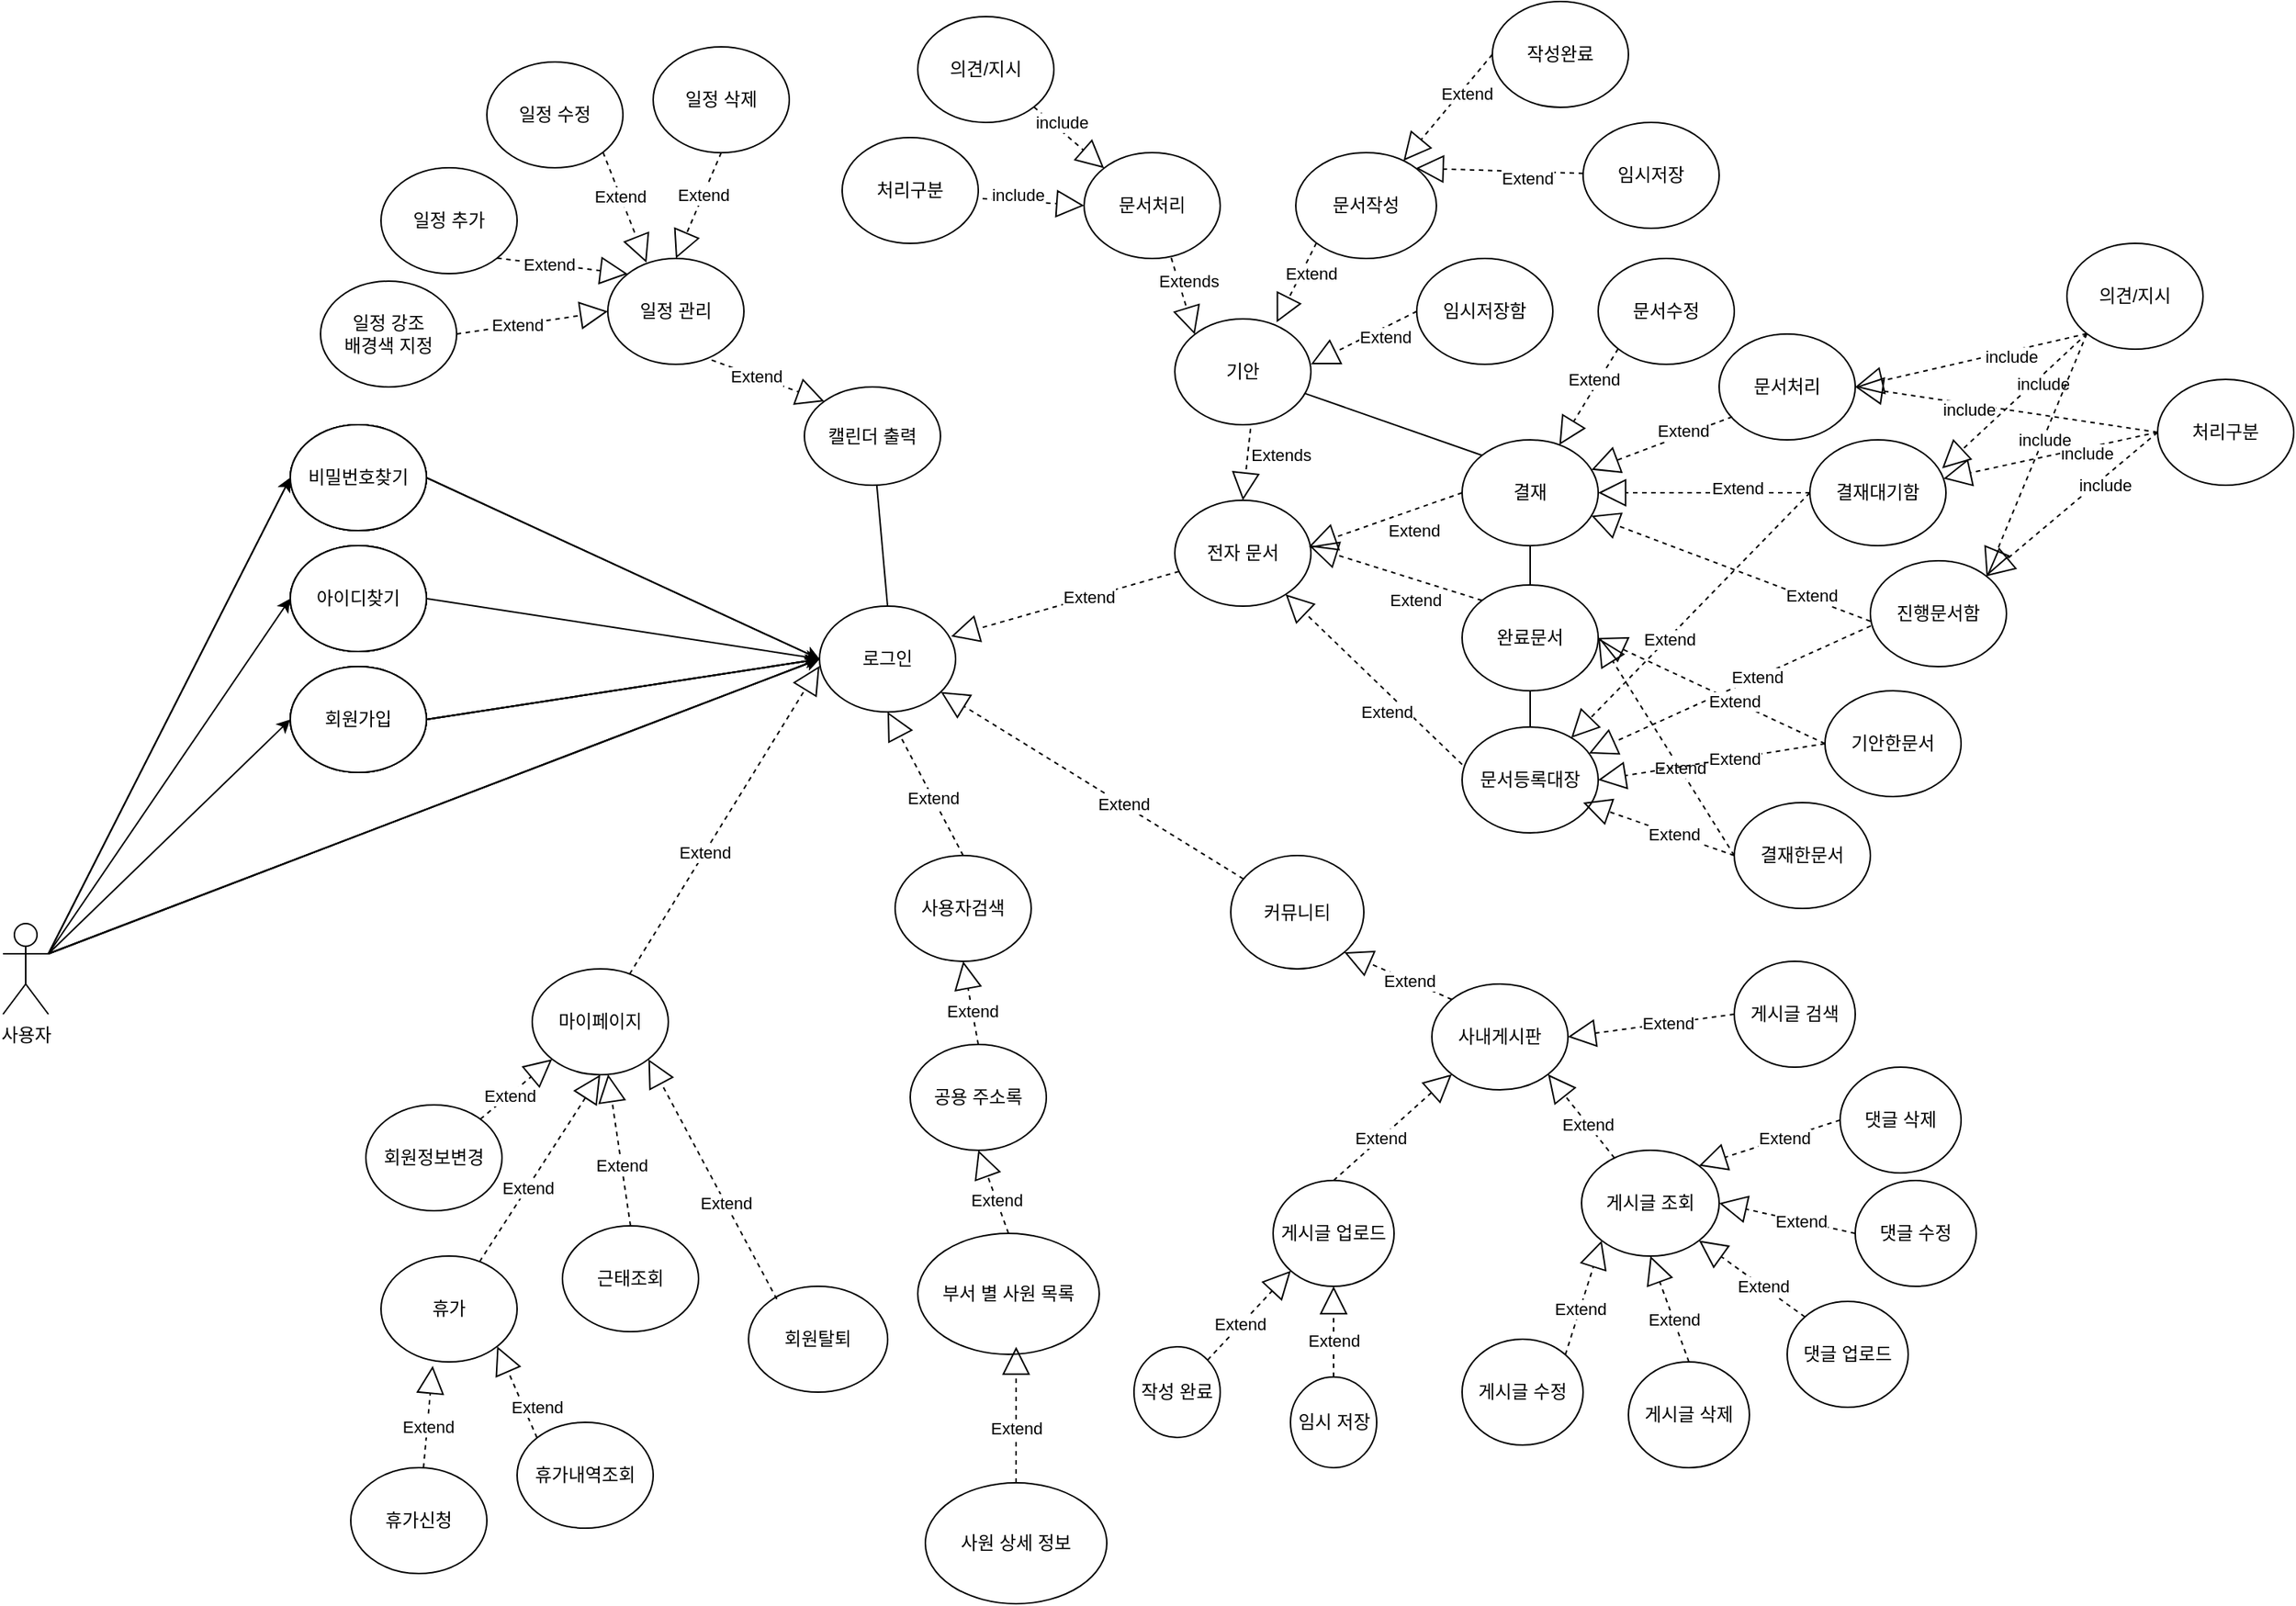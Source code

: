 <mxfile version="13.2.6" type="github">
  <diagram id="veKuksc_ZrwfzwcqDDUQ" name="Page-1">
    <mxGraphModel dx="785" dy="577" grid="1" gridSize="10" guides="1" tooltips="1" connect="1" arrows="1" fold="1" page="1" pageScale="1" pageWidth="1920" pageHeight="1200" math="0" shadow="0">
      <root>
        <mxCell id="0" />
        <mxCell id="1" parent="0" />
        <mxCell id="PEsu_zmEFKTXnumoR2Yf-4" value="전자 문서" style="ellipse;whiteSpace=wrap;html=1;" parent="1" vertex="1">
          <mxGeometry x="865" y="330" width="90" height="70" as="geometry" />
        </mxCell>
        <mxCell id="PEsu_zmEFKTXnumoR2Yf-21" value="기안" style="ellipse;whiteSpace=wrap;html=1;" parent="1" vertex="1">
          <mxGeometry x="865" y="210" width="90" height="70" as="geometry" />
        </mxCell>
        <mxCell id="PEsu_zmEFKTXnumoR2Yf-22" value="결재" style="ellipse;whiteSpace=wrap;html=1;" parent="1" vertex="1">
          <mxGeometry x="1055" y="290" width="90" height="70" as="geometry" />
        </mxCell>
        <mxCell id="PEsu_zmEFKTXnumoR2Yf-23" value="완료문서" style="ellipse;whiteSpace=wrap;html=1;" parent="1" vertex="1">
          <mxGeometry x="1055" y="386" width="90" height="70" as="geometry" />
        </mxCell>
        <mxCell id="PEsu_zmEFKTXnumoR2Yf-24" value="문서등록대장" style="ellipse;whiteSpace=wrap;html=1;" parent="1" vertex="1">
          <mxGeometry x="1055" y="480" width="90" height="70" as="geometry" />
        </mxCell>
        <mxCell id="PEsu_zmEFKTXnumoR2Yf-25" value="임시저장" style="ellipse;whiteSpace=wrap;html=1;" parent="1" vertex="1">
          <mxGeometry x="1135" y="80" width="90" height="70" as="geometry" />
        </mxCell>
        <mxCell id="PEsu_zmEFKTXnumoR2Yf-26" value="문서처리" style="ellipse;whiteSpace=wrap;html=1;" parent="1" vertex="1">
          <mxGeometry x="805" y="100" width="90" height="70" as="geometry" />
        </mxCell>
        <mxCell id="PEsu_zmEFKTXnumoR2Yf-27" value="문서작성" style="ellipse;whiteSpace=wrap;html=1;" parent="1" vertex="1">
          <mxGeometry x="945" y="100" width="93" height="70" as="geometry" />
        </mxCell>
        <mxCell id="PEsu_zmEFKTXnumoR2Yf-28" value="임시저장함" style="ellipse;whiteSpace=wrap;html=1;" parent="1" vertex="1">
          <mxGeometry x="1025" y="170" width="90" height="70" as="geometry" />
        </mxCell>
        <mxCell id="PEsu_zmEFKTXnumoR2Yf-29" value="문서수정" style="ellipse;whiteSpace=wrap;html=1;" parent="1" vertex="1">
          <mxGeometry x="1145" y="170" width="90" height="70" as="geometry" />
        </mxCell>
        <mxCell id="PEsu_zmEFKTXnumoR2Yf-30" value="문서처리" style="ellipse;whiteSpace=wrap;html=1;" parent="1" vertex="1">
          <mxGeometry x="1225" y="220" width="90" height="70" as="geometry" />
        </mxCell>
        <mxCell id="PEsu_zmEFKTXnumoR2Yf-31" value="결재대기함" style="ellipse;whiteSpace=wrap;html=1;" parent="1" vertex="1">
          <mxGeometry x="1285" y="290" width="90" height="70" as="geometry" />
        </mxCell>
        <mxCell id="PEsu_zmEFKTXnumoR2Yf-32" value="진행문서함" style="ellipse;whiteSpace=wrap;html=1;" parent="1" vertex="1">
          <mxGeometry x="1325" y="370" width="90" height="70" as="geometry" />
        </mxCell>
        <mxCell id="PEsu_zmEFKTXnumoR2Yf-55" value="" style="endArrow=none;html=1;exitX=0.5;exitY=0;exitDx=0;exitDy=0;entryX=0.5;entryY=1;entryDx=0;entryDy=0;" parent="1" source="PEsu_zmEFKTXnumoR2Yf-24" target="PEsu_zmEFKTXnumoR2Yf-23" edge="1">
          <mxGeometry width="50" height="50" relative="1" as="geometry">
            <mxPoint x="1195" y="730" as="sourcePoint" />
            <mxPoint x="1245" y="680" as="targetPoint" />
          </mxGeometry>
        </mxCell>
        <mxCell id="PEsu_zmEFKTXnumoR2Yf-65" value="사용자" style="shape=umlActor;verticalLabelPosition=bottom;labelBackgroundColor=#ffffff;verticalAlign=top;html=1;outlineConnect=0;" parent="1" vertex="1">
          <mxGeometry x="90" y="610" width="30" height="60" as="geometry" />
        </mxCell>
        <mxCell id="PEsu_zmEFKTXnumoR2Yf-67" value="로그인" style="ellipse;whiteSpace=wrap;html=1;" parent="1" vertex="1">
          <mxGeometry x="630" y="400" width="90" height="70" as="geometry" />
        </mxCell>
        <mxCell id="PEsu_zmEFKTXnumoR2Yf-68" value="" style="endArrow=classic;html=1;exitX=1;exitY=0.333;exitDx=0;exitDy=0;exitPerimeter=0;entryX=0;entryY=0.5;entryDx=0;entryDy=0;" parent="1" source="PEsu_zmEFKTXnumoR2Yf-65" target="PEsu_zmEFKTXnumoR2Yf-67" edge="1">
          <mxGeometry width="50" height="50" relative="1" as="geometry">
            <mxPoint x="280" y="855" as="sourcePoint" />
            <mxPoint x="620" y="540" as="targetPoint" />
            <Array as="points" />
          </mxGeometry>
        </mxCell>
        <mxCell id="PEsu_zmEFKTXnumoR2Yf-69" style="edgeStyle=orthogonalEdgeStyle;rounded=0;orthogonalLoop=1;jettySize=auto;html=1;exitX=0.5;exitY=1;exitDx=0;exitDy=0;" parent="1" edge="1">
          <mxGeometry relative="1" as="geometry">
            <mxPoint x="610" y="550" as="sourcePoint" />
            <mxPoint x="610" y="550" as="targetPoint" />
          </mxGeometry>
        </mxCell>
        <mxCell id="DOy3Ms5891rvQtxvsLgi-11" value="일정 관리" style="ellipse;whiteSpace=wrap;html=1;" parent="1" vertex="1">
          <mxGeometry x="490" y="170" width="90" height="70" as="geometry" />
        </mxCell>
        <mxCell id="DOy3Ms5891rvQtxvsLgi-13" value="커뮤니티" style="ellipse;whiteSpace=wrap;html=1;" parent="1" vertex="1">
          <mxGeometry x="902" y="565" width="88" height="75" as="geometry" />
        </mxCell>
        <mxCell id="Yp1-gwKtbLMfh5_p5UJI-8" value="사내게시판" style="ellipse;whiteSpace=wrap;html=1;" parent="1" vertex="1">
          <mxGeometry x="1035" y="650" width="90" height="70" as="geometry" />
        </mxCell>
        <mxCell id="DOy3Ms5891rvQtxvsLgi-15" value="사용자검색" style="ellipse;whiteSpace=wrap;html=1;" parent="1" vertex="1">
          <mxGeometry x="680" y="565" width="90" height="70" as="geometry" />
        </mxCell>
        <mxCell id="DOy3Ms5891rvQtxvsLgi-16" value="회원가입" style="ellipse;whiteSpace=wrap;html=1;" parent="1" vertex="1">
          <mxGeometry x="280" y="440" width="90" height="70" as="geometry" />
        </mxCell>
        <mxCell id="DOy3Ms5891rvQtxvsLgi-17" value="" style="endArrow=classic;html=1;entryX=0;entryY=0.5;entryDx=0;entryDy=0;exitX=1;exitY=0.333;exitDx=0;exitDy=0;exitPerimeter=0;" parent="1" source="PEsu_zmEFKTXnumoR2Yf-65" target="DOy3Ms5891rvQtxvsLgi-16" edge="1">
          <mxGeometry width="50" height="50" relative="1" as="geometry">
            <mxPoint x="260" y="640.0" as="sourcePoint" />
            <mxPoint x="460.0" y="645.0" as="targetPoint" />
          </mxGeometry>
        </mxCell>
        <mxCell id="DOy3Ms5891rvQtxvsLgi-18" value="아이디찾기" style="ellipse;whiteSpace=wrap;html=1;" parent="1" vertex="1">
          <mxGeometry x="280" y="360" width="90" height="70" as="geometry" />
        </mxCell>
        <mxCell id="DOy3Ms5891rvQtxvsLgi-19" value="비밀번호찾기" style="ellipse;whiteSpace=wrap;html=1;" parent="1" vertex="1">
          <mxGeometry x="280" y="280" width="90" height="70" as="geometry" />
        </mxCell>
        <mxCell id="DOy3Ms5891rvQtxvsLgi-20" value="" style="endArrow=classic;html=1;exitX=1;exitY=0.5;exitDx=0;exitDy=0;entryX=0;entryY=0.5;entryDx=0;entryDy=0;" parent="1" source="DOy3Ms5891rvQtxvsLgi-16" target="PEsu_zmEFKTXnumoR2Yf-67" edge="1">
          <mxGeometry width="50" height="50" relative="1" as="geometry">
            <mxPoint x="270" y="600.0" as="sourcePoint" />
            <mxPoint x="615" y="540" as="targetPoint" />
          </mxGeometry>
        </mxCell>
        <mxCell id="DOy3Ms5891rvQtxvsLgi-25" value="마이페이지" style="ellipse;whiteSpace=wrap;html=1;" parent="1" vertex="1">
          <mxGeometry x="440" y="640" width="90" height="70" as="geometry" />
        </mxCell>
        <mxCell id="DOy3Ms5891rvQtxvsLgi-28" value="회원정보변경" style="ellipse;whiteSpace=wrap;html=1;" parent="1" vertex="1">
          <mxGeometry x="330" y="730" width="90" height="70" as="geometry" />
        </mxCell>
        <mxCell id="DOy3Ms5891rvQtxvsLgi-30" value="근태조회" style="ellipse;whiteSpace=wrap;html=1;" parent="1" vertex="1">
          <mxGeometry x="460" y="810" width="90" height="70" as="geometry" />
        </mxCell>
        <mxCell id="DOy3Ms5891rvQtxvsLgi-32" value="휴가" style="ellipse;whiteSpace=wrap;html=1;" parent="1" vertex="1">
          <mxGeometry x="340" y="830" width="90" height="70" as="geometry" />
        </mxCell>
        <mxCell id="DOy3Ms5891rvQtxvsLgi-35" value="휴가신청" style="ellipse;whiteSpace=wrap;html=1;" parent="1" vertex="1">
          <mxGeometry x="320" y="970" width="90" height="70" as="geometry" />
        </mxCell>
        <mxCell id="DOy3Ms5891rvQtxvsLgi-37" value="휴가내역조회" style="ellipse;whiteSpace=wrap;html=1;" parent="1" vertex="1">
          <mxGeometry x="430" y="940" width="90" height="70" as="geometry" />
        </mxCell>
        <mxCell id="DOy3Ms5891rvQtxvsLgi-39" value="회원탈퇴" style="ellipse;whiteSpace=wrap;html=1;" parent="1" vertex="1">
          <mxGeometry x="583.08" y="850" width="92.0" height="70" as="geometry" />
        </mxCell>
        <mxCell id="J3ixDLLctHBhhOuJPxoI-3" value="Extend" style="endArrow=block;endSize=16;endFill=0;html=1;dashed=1;exitX=0.004;exitY=0.615;exitDx=0;exitDy=0;exitPerimeter=0;" parent="1" source="PEsu_zmEFKTXnumoR2Yf-32" target="PEsu_zmEFKTXnumoR2Yf-24" edge="1">
          <mxGeometry x="-0.195" width="160" relative="1" as="geometry">
            <mxPoint x="1245" y="520" as="sourcePoint" />
            <mxPoint x="1125" y="600" as="targetPoint" />
            <mxPoint as="offset" />
          </mxGeometry>
        </mxCell>
        <mxCell id="J3ixDLLctHBhhOuJPxoI-4" value="Extend" style="endArrow=block;endSize=16;endFill=0;html=1;dashed=1;exitX=0;exitY=0.354;exitDx=0;exitDy=0;exitPerimeter=0;" parent="1" source="PEsu_zmEFKTXnumoR2Yf-24" target="PEsu_zmEFKTXnumoR2Yf-4" edge="1">
          <mxGeometry x="-0.258" y="10" width="160" relative="1" as="geometry">
            <mxPoint x="995.36" y="510.0" as="sourcePoint" />
            <mxPoint x="895.0" y="551.95" as="targetPoint" />
            <mxPoint as="offset" />
          </mxGeometry>
        </mxCell>
        <mxCell id="J3ixDLLctHBhhOuJPxoI-5" value="Extend" style="endArrow=block;endSize=16;endFill=0;html=1;dashed=1;exitX=0;exitY=0;exitDx=0;exitDy=0;entryX=0.993;entryY=0.437;entryDx=0;entryDy=0;entryPerimeter=0;" parent="1" source="PEsu_zmEFKTXnumoR2Yf-23" target="PEsu_zmEFKTXnumoR2Yf-4" edge="1">
          <mxGeometry x="-0.294" y="13" width="160" relative="1" as="geometry">
            <mxPoint x="1065" y="494.78" as="sourcePoint" />
            <mxPoint x="948.294" y="382.216" as="targetPoint" />
            <mxPoint as="offset" />
          </mxGeometry>
        </mxCell>
        <mxCell id="J3ixDLLctHBhhOuJPxoI-6" value="Extend" style="endArrow=block;endSize=16;endFill=0;html=1;dashed=1;exitX=0;exitY=0.5;exitDx=0;exitDy=0;entryX=0.985;entryY=0.437;entryDx=0;entryDy=0;entryPerimeter=0;" parent="1" source="PEsu_zmEFKTXnumoR2Yf-22" target="PEsu_zmEFKTXnumoR2Yf-4" edge="1">
          <mxGeometry x="-0.294" y="13" width="160" relative="1" as="geometry">
            <mxPoint x="1078.005" y="392.388" as="sourcePoint" />
            <mxPoint x="964.37" y="347.59" as="targetPoint" />
            <mxPoint as="offset" />
          </mxGeometry>
        </mxCell>
        <mxCell id="J3ixDLLctHBhhOuJPxoI-7" value="Extends" style="endArrow=block;endSize=16;endFill=0;html=1;dashed=1;exitX=0.556;exitY=1.038;exitDx=0;exitDy=0;entryX=0.5;entryY=0;entryDx=0;entryDy=0;exitPerimeter=0;" parent="1" source="PEsu_zmEFKTXnumoR2Yf-21" target="PEsu_zmEFKTXnumoR2Yf-4" edge="1">
          <mxGeometry x="-0.364" y="22" width="160" relative="1" as="geometry">
            <mxPoint x="1016.35" y="290" as="sourcePoint" />
            <mxPoint x="915.0" y="315.59" as="targetPoint" />
            <mxPoint as="offset" />
          </mxGeometry>
        </mxCell>
        <mxCell id="J3ixDLLctHBhhOuJPxoI-8" value="" style="endArrow=none;html=1;entryX=0.5;entryY=1;entryDx=0;entryDy=0;exitX=0.5;exitY=0;exitDx=0;exitDy=0;" parent="1" source="PEsu_zmEFKTXnumoR2Yf-23" target="PEsu_zmEFKTXnumoR2Yf-22" edge="1">
          <mxGeometry width="50" height="50" relative="1" as="geometry">
            <mxPoint x="1100" y="390" as="sourcePoint" />
            <mxPoint x="1110" y="475" as="targetPoint" />
          </mxGeometry>
        </mxCell>
        <mxCell id="J3ixDLLctHBhhOuJPxoI-9" value="" style="endArrow=none;html=1;exitX=0;exitY=0;exitDx=0;exitDy=0;" parent="1" source="PEsu_zmEFKTXnumoR2Yf-22" target="PEsu_zmEFKTXnumoR2Yf-21" edge="1">
          <mxGeometry width="50" height="50" relative="1" as="geometry">
            <mxPoint x="1110" y="405" as="sourcePoint" />
            <mxPoint x="1110" y="380" as="targetPoint" />
          </mxGeometry>
        </mxCell>
        <mxCell id="J3ixDLLctHBhhOuJPxoI-10" value="Extend" style="endArrow=block;endSize=16;endFill=0;html=1;dashed=1;exitX=0;exitY=0.5;exitDx=0;exitDy=0;" parent="1" source="PEsu_zmEFKTXnumoR2Yf-31" target="PEsu_zmEFKTXnumoR2Yf-24" edge="1">
          <mxGeometry x="0.184" y="1" width="160" relative="1" as="geometry">
            <mxPoint x="1255.36" y="483.05" as="sourcePoint" />
            <mxPoint x="1155.0" y="525" as="targetPoint" />
            <mxPoint as="offset" />
          </mxGeometry>
        </mxCell>
        <mxCell id="J3ixDLLctHBhhOuJPxoI-11" value="Extend" style="endArrow=block;endSize=16;endFill=0;html=1;dashed=1;exitX=0;exitY=0.571;exitDx=0;exitDy=0;exitPerimeter=0;" parent="1" source="PEsu_zmEFKTXnumoR2Yf-32" target="PEsu_zmEFKTXnumoR2Yf-22" edge="1">
          <mxGeometry x="-0.572" y="-2" width="160" relative="1" as="geometry">
            <mxPoint x="1245.0" y="375" as="sourcePoint" />
            <mxPoint x="1141.995" y="500.388" as="targetPoint" />
            <mxPoint as="offset" />
          </mxGeometry>
        </mxCell>
        <mxCell id="J3ixDLLctHBhhOuJPxoI-12" value="Extend" style="endArrow=block;endSize=16;endFill=0;html=1;dashed=1;" parent="1" source="PEsu_zmEFKTXnumoR2Yf-31" target="PEsu_zmEFKTXnumoR2Yf-22" edge="1">
          <mxGeometry x="-0.317" y="-3" width="160" relative="1" as="geometry">
            <mxPoint x="1255" y="479.97" as="sourcePoint" />
            <mxPoint x="1145" y="330" as="targetPoint" />
            <mxPoint as="offset" />
          </mxGeometry>
        </mxCell>
        <mxCell id="J3ixDLLctHBhhOuJPxoI-13" value="Extend" style="endArrow=block;endSize=16;endFill=0;html=1;dashed=1;exitX=0.096;exitY=0.782;exitDx=0;exitDy=0;exitPerimeter=0;" parent="1" source="PEsu_zmEFKTXnumoR2Yf-30" target="PEsu_zmEFKTXnumoR2Yf-22" edge="1">
          <mxGeometry x="-0.317" y="-3" width="160" relative="1" as="geometry">
            <mxPoint x="1245.0" y="300.005" as="sourcePoint" />
            <mxPoint x="1153.073" y="284.413" as="targetPoint" />
            <mxPoint as="offset" />
          </mxGeometry>
        </mxCell>
        <mxCell id="J3ixDLLctHBhhOuJPxoI-15" value="Extend" style="endArrow=block;endSize=16;endFill=0;html=1;dashed=1;exitX=0;exitY=1;exitDx=0;exitDy=0;" parent="1" source="PEsu_zmEFKTXnumoR2Yf-29" target="PEsu_zmEFKTXnumoR2Yf-22" edge="1">
          <mxGeometry x="-0.317" y="-3" width="160" relative="1" as="geometry">
            <mxPoint x="1190.12" y="268.29" as="sourcePoint" />
            <mxPoint x="1075" y="300.0" as="targetPoint" />
            <mxPoint as="offset" />
          </mxGeometry>
        </mxCell>
        <mxCell id="J3ixDLLctHBhhOuJPxoI-16" value="Extend" style="endArrow=block;endSize=16;endFill=0;html=1;dashed=1;exitX=0;exitY=1;exitDx=0;exitDy=0;entryX=0.748;entryY=0.033;entryDx=0;entryDy=0;entryPerimeter=0;" parent="1" source="PEsu_zmEFKTXnumoR2Yf-27" target="PEsu_zmEFKTXnumoR2Yf-21" edge="1">
          <mxGeometry x="-0.327" y="6" width="160" relative="1" as="geometry">
            <mxPoint x="1255.64" y="303.74" as="sourcePoint" />
            <mxPoint x="1140.52" y="335.45" as="targetPoint" />
            <mxPoint as="offset" />
          </mxGeometry>
        </mxCell>
        <mxCell id="J3ixDLLctHBhhOuJPxoI-17" value="Extend" style="endArrow=block;endSize=16;endFill=0;html=1;dashed=1;exitX=0;exitY=0.5;exitDx=0;exitDy=0;" parent="1" source="PEsu_zmEFKTXnumoR2Yf-28" edge="1">
          <mxGeometry x="-0.327" y="6" width="160" relative="1" as="geometry">
            <mxPoint x="981.159" y="187.333" as="sourcePoint" />
            <mxPoint x="955" y="240" as="targetPoint" />
            <mxPoint as="offset" />
          </mxGeometry>
        </mxCell>
        <mxCell id="J3ixDLLctHBhhOuJPxoI-18" value="Extends" style="endArrow=block;endSize=16;endFill=0;html=1;dashed=1;exitX=0.64;exitY=0.994;exitDx=0;exitDy=0;entryX=0;entryY=0;entryDx=0;entryDy=0;exitPerimeter=0;" parent="1" source="PEsu_zmEFKTXnumoR2Yf-26" target="PEsu_zmEFKTXnumoR2Yf-21" edge="1">
          <mxGeometry x="-0.327" y="6" width="160" relative="1" as="geometry">
            <mxPoint x="978.479" y="179.643" as="sourcePoint" />
            <mxPoint x="952.32" y="232.31" as="targetPoint" />
            <mxPoint as="offset" />
          </mxGeometry>
        </mxCell>
        <mxCell id="J3ixDLLctHBhhOuJPxoI-19" value="Extend" style="endArrow=block;endSize=16;endFill=0;html=1;dashed=1;entryX=1;entryY=0;entryDx=0;entryDy=0;" parent="1" source="PEsu_zmEFKTXnumoR2Yf-25" target="PEsu_zmEFKTXnumoR2Yf-27" edge="1">
          <mxGeometry x="-0.329" y="4" width="160" relative="1" as="geometry">
            <mxPoint x="988.479" y="189.643" as="sourcePoint" />
            <mxPoint x="1035" y="140" as="targetPoint" />
            <mxPoint as="offset" />
          </mxGeometry>
        </mxCell>
        <mxCell id="J3ixDLLctHBhhOuJPxoI-20" value="Extend" style="endArrow=block;endSize=16;endFill=0;html=1;dashed=1;entryX=0.967;entryY=0.286;entryDx=0;entryDy=0;entryPerimeter=0;" parent="1" source="PEsu_zmEFKTXnumoR2Yf-4" target="PEsu_zmEFKTXnumoR2Yf-67" edge="1">
          <mxGeometry x="-0.205" width="160" relative="1" as="geometry">
            <mxPoint x="768.159" y="347.333" as="sourcePoint" />
            <mxPoint x="647.853" y="496.073" as="targetPoint" />
            <mxPoint as="offset" />
          </mxGeometry>
        </mxCell>
        <mxCell id="J3ixDLLctHBhhOuJPxoI-21" value="Extend" style="endArrow=block;endSize=16;endFill=0;html=1;dashed=1;exitX=0.763;exitY=0.96;exitDx=0;exitDy=0;exitPerimeter=0;entryX=0;entryY=0;entryDx=0;entryDy=0;" parent="1" source="DOy3Ms5891rvQtxvsLgi-11" target="fIi_ZgyzsDymGvnEUihj-2" edge="1">
          <mxGeometry x="-0.21" width="160" relative="1" as="geometry">
            <mxPoint x="887.373" y="312.627" as="sourcePoint" />
            <mxPoint x="692.627" y="507.373" as="targetPoint" />
            <mxPoint as="offset" />
          </mxGeometry>
        </mxCell>
        <mxCell id="J3ixDLLctHBhhOuJPxoI-22" value="Extend" style="endArrow=block;endSize=16;endFill=0;html=1;dashed=1;" parent="1" source="DOy3Ms5891rvQtxvsLgi-13" target="PEsu_zmEFKTXnumoR2Yf-67" edge="1">
          <mxGeometry x="-0.205" width="160" relative="1" as="geometry">
            <mxPoint x="897.373" y="322.627" as="sourcePoint" />
            <mxPoint x="702.627" y="517.373" as="targetPoint" />
            <mxPoint as="offset" />
          </mxGeometry>
        </mxCell>
        <mxCell id="J3ixDLLctHBhhOuJPxoI-23" value="Extend" style="endArrow=block;endSize=16;endFill=0;html=1;dashed=1;entryX=0.5;entryY=1;entryDx=0;entryDy=0;exitX=0.5;exitY=0;exitDx=0;exitDy=0;" parent="1" source="DOy3Ms5891rvQtxvsLgi-15" target="PEsu_zmEFKTXnumoR2Yf-67" edge="1">
          <mxGeometry x="-0.205" width="160" relative="1" as="geometry">
            <mxPoint x="871.555" y="716.747" as="sourcePoint" />
            <mxPoint x="696.393" y="585.295" as="targetPoint" />
            <mxPoint as="offset" />
          </mxGeometry>
        </mxCell>
        <mxCell id="J3ixDLLctHBhhOuJPxoI-24" value="Extend" style="endArrow=block;endSize=16;endFill=0;html=1;dashed=1;entryX=0;entryY=1;entryDx=0;entryDy=0;" parent="1" source="DOy3Ms5891rvQtxvsLgi-25" edge="1">
          <mxGeometry x="-0.205" width="160" relative="1" as="geometry">
            <mxPoint x="671.92" y="990" as="sourcePoint" />
            <mxPoint x="629.997" y="439.668" as="targetPoint" />
            <mxPoint as="offset" />
          </mxGeometry>
        </mxCell>
        <mxCell id="J3ixDLLctHBhhOuJPxoI-25" value="Extend" style="endArrow=block;endSize=16;endFill=0;html=1;dashed=1;entryX=0;entryY=1;entryDx=0;entryDy=0;" parent="1" source="DOy3Ms5891rvQtxvsLgi-28" target="DOy3Ms5891rvQtxvsLgi-25" edge="1">
          <mxGeometry x="-0.205" width="160" relative="1" as="geometry">
            <mxPoint x="755" y="1050" as="sourcePoint" />
            <mxPoint x="735" y="610" as="targetPoint" />
            <mxPoint as="offset" />
          </mxGeometry>
        </mxCell>
        <mxCell id="J3ixDLLctHBhhOuJPxoI-26" value="Extend" style="endArrow=block;endSize=16;endFill=0;html=1;dashed=1;entryX=0.5;entryY=1;entryDx=0;entryDy=0;" parent="1" source="DOy3Ms5891rvQtxvsLgi-32" target="DOy3Ms5891rvQtxvsLgi-25" edge="1">
          <mxGeometry x="-0.205" width="160" relative="1" as="geometry">
            <mxPoint x="415.733" y="749.434" as="sourcePoint" />
            <mxPoint x="463.005" y="709.612" as="targetPoint" />
            <mxPoint as="offset" />
          </mxGeometry>
        </mxCell>
        <mxCell id="J3ixDLLctHBhhOuJPxoI-27" value="Extend" style="endArrow=block;endSize=16;endFill=0;html=1;dashed=1;exitX=0.5;exitY=0;exitDx=0;exitDy=0;" parent="1" source="DOy3Ms5891rvQtxvsLgi-30" target="DOy3Ms5891rvQtxvsLgi-25" edge="1">
          <mxGeometry x="-0.205" width="160" relative="1" as="geometry">
            <mxPoint x="425.733" y="759.434" as="sourcePoint" />
            <mxPoint x="473.005" y="719.612" as="targetPoint" />
            <mxPoint as="offset" />
          </mxGeometry>
        </mxCell>
        <mxCell id="J3ixDLLctHBhhOuJPxoI-28" value="Extend" style="endArrow=block;endSize=16;endFill=0;html=1;dashed=1;entryX=1;entryY=1;entryDx=0;entryDy=0;exitX=0.353;exitY=-0.021;exitDx=0;exitDy=0;exitPerimeter=0;" parent="1" target="DOy3Ms5891rvQtxvsLgi-25" edge="1">
          <mxGeometry x="-0.205" width="160" relative="1" as="geometry">
            <mxPoint x="601.77" y="858.53" as="sourcePoint" />
            <mxPoint x="483.005" y="729.612" as="targetPoint" />
            <mxPoint as="offset" />
          </mxGeometry>
        </mxCell>
        <mxCell id="J3ixDLLctHBhhOuJPxoI-29" value="Extend" style="endArrow=block;endSize=16;endFill=0;html=1;dashed=1;entryX=0.38;entryY=1.038;entryDx=0;entryDy=0;entryPerimeter=0;" parent="1" source="DOy3Ms5891rvQtxvsLgi-35" target="DOy3Ms5891rvQtxvsLgi-32" edge="1">
          <mxGeometry x="-0.205" width="160" relative="1" as="geometry">
            <mxPoint x="415.733" y="749.434" as="sourcePoint" />
            <mxPoint x="463.005" y="709.612" as="targetPoint" />
            <mxPoint as="offset" />
          </mxGeometry>
        </mxCell>
        <mxCell id="J3ixDLLctHBhhOuJPxoI-30" value="Extend" style="endArrow=block;endSize=16;endFill=0;html=1;dashed=1;entryX=1;entryY=1;entryDx=0;entryDy=0;exitX=0;exitY=0;exitDx=0;exitDy=0;" parent="1" source="DOy3Ms5891rvQtxvsLgi-37" target="DOy3Ms5891rvQtxvsLgi-32" edge="1">
          <mxGeometry x="-0.437" y="-8" width="160" relative="1" as="geometry">
            <mxPoint x="378.067" y="980.081" as="sourcePoint" />
            <mxPoint x="384.2" y="912.66" as="targetPoint" />
            <mxPoint as="offset" />
          </mxGeometry>
        </mxCell>
        <mxCell id="IGPOGFFqoMFYPmlBidTe-1" value="작성완료" style="ellipse;whiteSpace=wrap;html=1;" parent="1" vertex="1">
          <mxGeometry x="1075" width="90" height="70" as="geometry" />
        </mxCell>
        <mxCell id="IGPOGFFqoMFYPmlBidTe-2" value="Extend" style="endArrow=block;endSize=16;endFill=0;html=1;dashed=1;exitX=0;exitY=0.5;exitDx=0;exitDy=0;" parent="1" source="IGPOGFFqoMFYPmlBidTe-1" target="PEsu_zmEFKTXnumoR2Yf-27" edge="1">
          <mxGeometry x="-0.329" y="4" width="160" relative="1" as="geometry">
            <mxPoint x="993.6" y="70.004" as="sourcePoint" />
            <mxPoint x="945.002" y="95.428" as="targetPoint" />
            <mxPoint as="offset" />
          </mxGeometry>
        </mxCell>
        <mxCell id="IGPOGFFqoMFYPmlBidTe-4" value="처리구분" style="ellipse;whiteSpace=wrap;html=1;" parent="1" vertex="1">
          <mxGeometry x="645" y="90" width="90" height="70" as="geometry" />
        </mxCell>
        <mxCell id="IGPOGFFqoMFYPmlBidTe-5" value="의견/지시" style="ellipse;whiteSpace=wrap;html=1;" parent="1" vertex="1">
          <mxGeometry x="695" y="10" width="90" height="70" as="geometry" />
        </mxCell>
        <mxCell id="IGPOGFFqoMFYPmlBidTe-6" value="include" style="endArrow=block;endSize=16;endFill=0;html=1;dashed=1;exitX=1;exitY=1;exitDx=0;exitDy=0;entryX=0;entryY=0;entryDx=0;entryDy=0;" parent="1" source="IGPOGFFqoMFYPmlBidTe-5" target="PEsu_zmEFKTXnumoR2Yf-26" edge="1">
          <mxGeometry x="-0.329" y="4" width="160" relative="1" as="geometry">
            <mxPoint x="884.32" y="13.73" as="sourcePoint" />
            <mxPoint x="775.001" y="90.001" as="targetPoint" />
            <mxPoint as="offset" />
          </mxGeometry>
        </mxCell>
        <mxCell id="IGPOGFFqoMFYPmlBidTe-10" value="include" style="endArrow=block;endSize=16;endFill=0;html=1;dashed=1;exitX=1.032;exitY=0.577;exitDx=0;exitDy=0;entryX=0;entryY=0.5;entryDx=0;entryDy=0;exitPerimeter=0;" parent="1" source="IGPOGFFqoMFYPmlBidTe-4" target="PEsu_zmEFKTXnumoR2Yf-26" edge="1">
          <mxGeometry x="-0.329" y="4" width="160" relative="1" as="geometry">
            <mxPoint x="744.995" y="140.002" as="sourcePoint" />
            <mxPoint x="821.005" y="180.778" as="targetPoint" />
            <mxPoint as="offset" />
          </mxGeometry>
        </mxCell>
        <mxCell id="IGPOGFFqoMFYPmlBidTe-11" value="처리구분" style="ellipse;whiteSpace=wrap;html=1;" parent="1" vertex="1">
          <mxGeometry x="1515" y="250" width="90" height="70" as="geometry" />
        </mxCell>
        <mxCell id="IGPOGFFqoMFYPmlBidTe-12" value="의견/지시" style="ellipse;whiteSpace=wrap;html=1;" parent="1" vertex="1">
          <mxGeometry x="1455" y="160" width="90" height="70" as="geometry" />
        </mxCell>
        <mxCell id="IGPOGFFqoMFYPmlBidTe-15" value="include" style="endArrow=block;endSize=16;endFill=0;html=1;dashed=1;exitX=0;exitY=1;exitDx=0;exitDy=0;entryX=1;entryY=0.5;entryDx=0;entryDy=0;" parent="1" source="IGPOGFFqoMFYPmlBidTe-12" target="PEsu_zmEFKTXnumoR2Yf-30" edge="1">
          <mxGeometry x="-0.329" y="4" width="160" relative="1" as="geometry">
            <mxPoint x="1345.0" y="224.513" as="sourcePoint" />
            <mxPoint x="1335" y="265" as="targetPoint" />
            <mxPoint as="offset" />
          </mxGeometry>
        </mxCell>
        <mxCell id="IGPOGFFqoMFYPmlBidTe-16" value="include" style="endArrow=block;endSize=16;endFill=0;html=1;dashed=1;exitX=0;exitY=0.5;exitDx=0;exitDy=0;entryX=1;entryY=0.5;entryDx=0;entryDy=0;" parent="1" source="IGPOGFFqoMFYPmlBidTe-11" target="PEsu_zmEFKTXnumoR2Yf-30" edge="1">
          <mxGeometry x="0.244" y="4" width="160" relative="1" as="geometry">
            <mxPoint x="1397.88" y="230.0" as="sourcePoint" />
            <mxPoint x="1325" y="270" as="targetPoint" />
            <mxPoint as="offset" />
          </mxGeometry>
        </mxCell>
        <mxCell id="IGPOGFFqoMFYPmlBidTe-22" value="include" style="endArrow=block;endSize=16;endFill=0;html=1;dashed=1;exitX=0;exitY=0.5;exitDx=0;exitDy=0;" parent="1" source="IGPOGFFqoMFYPmlBidTe-11" target="PEsu_zmEFKTXnumoR2Yf-31" edge="1">
          <mxGeometry x="-0.329" y="4" width="160" relative="1" as="geometry">
            <mxPoint x="1415.0" y="390.0" as="sourcePoint" />
            <mxPoint x="1345" y="360.0" as="targetPoint" />
            <mxPoint as="offset" />
          </mxGeometry>
        </mxCell>
        <mxCell id="IGPOGFFqoMFYPmlBidTe-23" value="include" style="endArrow=block;endSize=16;endFill=0;html=1;dashed=1;exitX=0;exitY=0.5;exitDx=0;exitDy=0;entryX=1;entryY=0;entryDx=0;entryDy=0;" parent="1" source="IGPOGFFqoMFYPmlBidTe-11" target="PEsu_zmEFKTXnumoR2Yf-32" edge="1">
          <mxGeometry x="-0.329" y="4" width="160" relative="1" as="geometry">
            <mxPoint x="1405.0" y="456.0" as="sourcePoint" />
            <mxPoint x="1415" y="400" as="targetPoint" />
            <mxPoint as="offset" />
          </mxGeometry>
        </mxCell>
        <mxCell id="IGPOGFFqoMFYPmlBidTe-24" value="include" style="endArrow=block;endSize=16;endFill=0;html=1;dashed=1;entryX=0.972;entryY=0.269;entryDx=0;entryDy=0;entryPerimeter=0;exitX=0;exitY=1;exitDx=0;exitDy=0;" parent="1" source="IGPOGFFqoMFYPmlBidTe-12" target="PEsu_zmEFKTXnumoR2Yf-31" edge="1">
          <mxGeometry x="-0.329" y="4" width="160" relative="1" as="geometry">
            <mxPoint x="1465" y="220" as="sourcePoint" />
            <mxPoint x="1335" y="370" as="targetPoint" />
            <mxPoint as="offset" />
          </mxGeometry>
        </mxCell>
        <mxCell id="IGPOGFFqoMFYPmlBidTe-25" value="include" style="endArrow=block;endSize=16;endFill=0;html=1;dashed=1;exitX=0;exitY=1;exitDx=0;exitDy=0;entryX=1;entryY=0;entryDx=0;entryDy=0;" parent="1" source="IGPOGFFqoMFYPmlBidTe-12" target="PEsu_zmEFKTXnumoR2Yf-32" edge="1">
          <mxGeometry x="-0.128" y="1" width="160" relative="1" as="geometry">
            <mxPoint x="1485.0" y="295.0" as="sourcePoint" />
            <mxPoint x="1335" y="470" as="targetPoint" />
            <mxPoint as="offset" />
          </mxGeometry>
        </mxCell>
        <mxCell id="eSkC3mRIilJpVDYTf376-1" value="기안한문서" style="ellipse;whiteSpace=wrap;html=1;" parent="1" vertex="1">
          <mxGeometry x="1295" y="456" width="90" height="70" as="geometry" />
        </mxCell>
        <mxCell id="eSkC3mRIilJpVDYTf376-2" value="Extend" style="endArrow=block;endSize=16;endFill=0;html=1;dashed=1;exitX=0;exitY=0.5;exitDx=0;exitDy=0;entryX=1;entryY=0.5;entryDx=0;entryDy=0;" parent="1" source="eSkC3mRIilJpVDYTf376-1" target="PEsu_zmEFKTXnumoR2Yf-23" edge="1">
          <mxGeometry x="-0.195" width="160" relative="1" as="geometry">
            <mxPoint x="1191.09" y="622.58" as="sourcePoint" />
            <mxPoint x="1085.0" y="599.998" as="targetPoint" />
            <mxPoint as="offset" />
          </mxGeometry>
        </mxCell>
        <mxCell id="eSkC3mRIilJpVDYTf376-3" value="결재한문서" style="ellipse;whiteSpace=wrap;html=1;" parent="1" vertex="1">
          <mxGeometry x="1235" y="530" width="90" height="70" as="geometry" />
        </mxCell>
        <mxCell id="eSkC3mRIilJpVDYTf376-4" value="Extend" style="endArrow=block;endSize=16;endFill=0;html=1;dashed=1;exitX=0;exitY=0.5;exitDx=0;exitDy=0;entryX=1;entryY=0.5;entryDx=0;entryDy=0;" parent="1" source="eSkC3mRIilJpVDYTf376-3" target="PEsu_zmEFKTXnumoR2Yf-23" edge="1">
          <mxGeometry x="-0.195" width="160" relative="1" as="geometry">
            <mxPoint x="1131.09" y="692.58" as="sourcePoint" />
            <mxPoint x="1085" y="491" as="targetPoint" />
            <mxPoint as="offset" />
          </mxGeometry>
        </mxCell>
        <mxCell id="eSkC3mRIilJpVDYTf376-6" value="Extend" style="endArrow=block;endSize=16;endFill=0;html=1;dashed=1;entryX=1;entryY=0.5;entryDx=0;entryDy=0;exitX=0;exitY=0.5;exitDx=0;exitDy=0;" parent="1" source="eSkC3mRIilJpVDYTf376-1" target="PEsu_zmEFKTXnumoR2Yf-24" edge="1">
          <mxGeometry x="-0.195" width="160" relative="1" as="geometry">
            <mxPoint x="1355" y="590" as="sourcePoint" />
            <mxPoint x="1235" y="501" as="targetPoint" />
            <mxPoint as="offset" />
          </mxGeometry>
        </mxCell>
        <mxCell id="eSkC3mRIilJpVDYTf376-7" value="Extend" style="endArrow=block;endSize=16;endFill=0;html=1;dashed=1;entryX=0.889;entryY=0.714;entryDx=0;entryDy=0;exitX=0;exitY=0.5;exitDx=0;exitDy=0;entryPerimeter=0;" parent="1" source="eSkC3mRIilJpVDYTf376-3" target="PEsu_zmEFKTXnumoR2Yf-24" edge="1">
          <mxGeometry x="-0.195" width="160" relative="1" as="geometry">
            <mxPoint x="1205" y="590" as="sourcePoint" />
            <mxPoint x="1055" y="614" as="targetPoint" />
            <mxPoint as="offset" />
          </mxGeometry>
        </mxCell>
        <mxCell id="Yp1-gwKtbLMfh5_p5UJI-13" value="Extend" style="endArrow=block;endSize=16;endFill=0;html=1;dashed=1;entryX=1;entryY=1;entryDx=0;entryDy=0;exitX=0;exitY=0;exitDx=0;exitDy=0;" parent="1" source="Yp1-gwKtbLMfh5_p5UJI-8" target="DOy3Ms5891rvQtxvsLgi-13" edge="1">
          <mxGeometry x="-0.205" width="160" relative="1" as="geometry">
            <mxPoint x="940" y="760" as="sourcePoint" />
            <mxPoint x="990" y="630" as="targetPoint" />
            <mxPoint as="offset" />
          </mxGeometry>
        </mxCell>
        <mxCell id="Yp1-gwKtbLMfh5_p5UJI-15" value="게시글 업로드" style="ellipse;whiteSpace=wrap;html=1;" parent="1" vertex="1">
          <mxGeometry x="930" y="780" width="80" height="70" as="geometry" />
        </mxCell>
        <mxCell id="Yp1-gwKtbLMfh5_p5UJI-16" value="Extend" style="endArrow=block;endSize=16;endFill=0;html=1;dashed=1;entryX=0;entryY=1;entryDx=0;entryDy=0;exitX=0.5;exitY=0;exitDx=0;exitDy=0;" parent="1" source="Yp1-gwKtbLMfh5_p5UJI-15" target="Yp1-gwKtbLMfh5_p5UJI-8" edge="1">
          <mxGeometry x="-0.205" width="160" relative="1" as="geometry">
            <mxPoint x="1053.18" y="750.251" as="sourcePoint" />
            <mxPoint x="1000" y="640" as="targetPoint" />
            <mxPoint as="offset" />
          </mxGeometry>
        </mxCell>
        <mxCell id="Yp1-gwKtbLMfh5_p5UJI-17" value="게시글 수정" style="ellipse;whiteSpace=wrap;html=1;" parent="1" vertex="1">
          <mxGeometry x="1055" y="885" width="80" height="70" as="geometry" />
        </mxCell>
        <mxCell id="Yp1-gwKtbLMfh5_p5UJI-19" value="게시글 삭제" style="ellipse;whiteSpace=wrap;html=1;" parent="1" vertex="1">
          <mxGeometry x="1165" y="900" width="80" height="70" as="geometry" />
        </mxCell>
        <mxCell id="Yp1-gwKtbLMfh5_p5UJI-24" value="Extend" style="endArrow=block;endSize=16;endFill=0;html=1;dashed=1;exitX=1;exitY=0;exitDx=0;exitDy=0;entryX=0;entryY=1;entryDx=0;entryDy=0;" parent="1" source="Yp1-gwKtbLMfh5_p5UJI-17" target="Yp1-gwKtbLMfh5_p5UJI-33" edge="1">
          <mxGeometry x="-0.205" width="160" relative="1" as="geometry">
            <mxPoint x="1156.716" y="870.251" as="sourcePoint" />
            <mxPoint x="1120" y="760" as="targetPoint" />
            <mxPoint as="offset" />
          </mxGeometry>
        </mxCell>
        <mxCell id="Yp1-gwKtbLMfh5_p5UJI-26" value="Extend" style="endArrow=block;endSize=16;endFill=0;html=1;dashed=1;exitX=0.5;exitY=0;exitDx=0;exitDy=0;entryX=0.5;entryY=1;entryDx=0;entryDy=0;" parent="1" source="Yp1-gwKtbLMfh5_p5UJI-19" target="Yp1-gwKtbLMfh5_p5UJI-33" edge="1">
          <mxGeometry x="-0.205" width="160" relative="1" as="geometry">
            <mxPoint x="1200" y="825" as="sourcePoint" />
            <mxPoint x="1080" y="766.2" as="targetPoint" />
            <mxPoint as="offset" />
          </mxGeometry>
        </mxCell>
        <mxCell id="Yp1-gwKtbLMfh5_p5UJI-28" value="임시 저장" style="ellipse;whiteSpace=wrap;html=1;" parent="1" vertex="1">
          <mxGeometry x="941.5" y="910" width="57" height="60" as="geometry" />
        </mxCell>
        <mxCell id="Yp1-gwKtbLMfh5_p5UJI-29" value="Extend" style="endArrow=block;endSize=16;endFill=0;html=1;dashed=1;exitX=0.5;exitY=0;exitDx=0;exitDy=0;entryX=0.5;entryY=1;entryDx=0;entryDy=0;" parent="1" source="Yp1-gwKtbLMfh5_p5UJI-28" target="Yp1-gwKtbLMfh5_p5UJI-15" edge="1">
          <mxGeometry x="-0.205" width="160" relative="1" as="geometry">
            <mxPoint x="1141.716" y="900.251" as="sourcePoint" />
            <mxPoint x="991.419" y="815.559" as="targetPoint" />
            <mxPoint as="offset" />
          </mxGeometry>
        </mxCell>
        <mxCell id="Yp1-gwKtbLMfh5_p5UJI-33" value="게시글 조회" style="ellipse;whiteSpace=wrap;html=1;" parent="1" vertex="1">
          <mxGeometry x="1134" y="760" width="91" height="70" as="geometry" />
        </mxCell>
        <mxCell id="Yp1-gwKtbLMfh5_p5UJI-36" value="Extend" style="endArrow=block;endSize=16;endFill=0;html=1;dashed=1;entryX=1;entryY=1;entryDx=0;entryDy=0;" parent="1" source="Yp1-gwKtbLMfh5_p5UJI-33" target="Yp1-gwKtbLMfh5_p5UJI-8" edge="1">
          <mxGeometry x="-0.205" width="160" relative="1" as="geometry">
            <mxPoint x="1100" y="854.99" as="sourcePoint" />
            <mxPoint x="1108.86" y="740" as="targetPoint" />
            <mxPoint as="offset" />
          </mxGeometry>
        </mxCell>
        <mxCell id="Yp1-gwKtbLMfh5_p5UJI-38" value="댓글 업로드" style="ellipse;whiteSpace=wrap;html=1;" parent="1" vertex="1">
          <mxGeometry x="1270" y="860" width="80" height="70" as="geometry" />
        </mxCell>
        <mxCell id="Yp1-gwKtbLMfh5_p5UJI-39" value="Extend" style="endArrow=block;endSize=16;endFill=0;html=1;dashed=1;exitX=0;exitY=0;exitDx=0;exitDy=0;entryX=1;entryY=1;entryDx=0;entryDy=0;" parent="1" source="Yp1-gwKtbLMfh5_p5UJI-38" target="Yp1-gwKtbLMfh5_p5UJI-33" edge="1">
          <mxGeometry x="-0.205" width="160" relative="1" as="geometry">
            <mxPoint x="1291.716" y="880.251" as="sourcePoint" />
            <mxPoint x="1279" y="835" as="targetPoint" />
            <mxPoint as="offset" />
          </mxGeometry>
        </mxCell>
        <mxCell id="Yp1-gwKtbLMfh5_p5UJI-41" value="댓글 삭제" style="ellipse;whiteSpace=wrap;html=1;" parent="1" vertex="1">
          <mxGeometry x="1305" y="705" width="80" height="70" as="geometry" />
        </mxCell>
        <mxCell id="Yp1-gwKtbLMfh5_p5UJI-42" value="Extend" style="endArrow=block;endSize=16;endFill=0;html=1;dashed=1;exitX=0;exitY=0.5;exitDx=0;exitDy=0;entryX=1;entryY=0;entryDx=0;entryDy=0;" parent="1" source="Yp1-gwKtbLMfh5_p5UJI-41" target="Yp1-gwKtbLMfh5_p5UJI-33" edge="1">
          <mxGeometry x="-0.205" width="160" relative="1" as="geometry">
            <mxPoint x="1296.716" y="810.251" as="sourcePoint" />
            <mxPoint x="1165" y="755" as="targetPoint" />
            <mxPoint as="offset" />
          </mxGeometry>
        </mxCell>
        <mxCell id="Yp1-gwKtbLMfh5_p5UJI-43" value="댓글 수정" style="ellipse;whiteSpace=wrap;html=1;" parent="1" vertex="1">
          <mxGeometry x="1315" y="780" width="80" height="70" as="geometry" />
        </mxCell>
        <mxCell id="Yp1-gwKtbLMfh5_p5UJI-44" value="Extend" style="endArrow=block;endSize=16;endFill=0;html=1;dashed=1;exitX=0;exitY=0.5;exitDx=0;exitDy=0;entryX=1;entryY=0.5;entryDx=0;entryDy=0;" parent="1" source="Yp1-gwKtbLMfh5_p5UJI-43" target="Yp1-gwKtbLMfh5_p5UJI-33" edge="1">
          <mxGeometry x="-0.205" width="160" relative="1" as="geometry">
            <mxPoint x="1321.716" y="850.251" as="sourcePoint" />
            <mxPoint x="1190" y="795" as="targetPoint" />
            <mxPoint as="offset" />
          </mxGeometry>
        </mxCell>
        <mxCell id="Yp1-gwKtbLMfh5_p5UJI-46" value="작성 완료" style="ellipse;whiteSpace=wrap;html=1;" parent="1" vertex="1">
          <mxGeometry x="838" y="890" width="57" height="60" as="geometry" />
        </mxCell>
        <mxCell id="Yp1-gwKtbLMfh5_p5UJI-47" value="Extend" style="endArrow=block;endSize=16;endFill=0;html=1;dashed=1;exitX=1;exitY=0;exitDx=0;exitDy=0;entryX=0;entryY=1;entryDx=0;entryDy=0;" parent="1" source="Yp1-gwKtbLMfh5_p5UJI-46" target="Yp1-gwKtbLMfh5_p5UJI-15" edge="1">
          <mxGeometry x="-0.205" width="160" relative="1" as="geometry">
            <mxPoint x="1073.216" y="870.251" as="sourcePoint" />
            <mxPoint x="934.5" y="900" as="targetPoint" />
            <mxPoint as="offset" />
          </mxGeometry>
        </mxCell>
        <mxCell id="4sXwthDfvKZR0K0jUaKy-1" value="게시글 검색" style="ellipse;whiteSpace=wrap;html=1;" parent="1" vertex="1">
          <mxGeometry x="1235" y="635" width="80" height="70" as="geometry" />
        </mxCell>
        <mxCell id="4sXwthDfvKZR0K0jUaKy-3" value="Extend" style="endArrow=block;endSize=16;endFill=0;html=1;dashed=1;exitX=0;exitY=0.5;exitDx=0;exitDy=0;entryX=1;entryY=0.5;entryDx=0;entryDy=0;" parent="1" source="4sXwthDfvKZR0K0jUaKy-1" target="Yp1-gwKtbLMfh5_p5UJI-8" edge="1">
          <mxGeometry x="-0.205" width="160" relative="1" as="geometry">
            <mxPoint x="1260" y="820" as="sourcePoint" />
            <mxPoint x="1276.82" y="699.749" as="targetPoint" />
            <mxPoint as="offset" />
          </mxGeometry>
        </mxCell>
        <mxCell id="7x6PUVyvBxkaQapYcpTH-1" value="" style="endArrow=classic;html=1;entryX=0;entryY=0.5;entryDx=0;entryDy=0;exitX=1;exitY=0.333;exitDx=0;exitDy=0;exitPerimeter=0;" parent="1" source="PEsu_zmEFKTXnumoR2Yf-65" target="DOy3Ms5891rvQtxvsLgi-18" edge="1">
          <mxGeometry width="50" height="50" relative="1" as="geometry">
            <mxPoint x="130" y="630" as="sourcePoint" />
            <mxPoint x="243.18" y="464.879" as="targetPoint" />
          </mxGeometry>
        </mxCell>
        <mxCell id="7x6PUVyvBxkaQapYcpTH-2" value="" style="endArrow=classic;html=1;entryX=0;entryY=0.5;entryDx=0;entryDy=0;exitX=1;exitY=0.5;exitDx=0;exitDy=0;" parent="1" source="DOy3Ms5891rvQtxvsLgi-18" target="PEsu_zmEFKTXnumoR2Yf-67" edge="1">
          <mxGeometry width="50" height="50" relative="1" as="geometry">
            <mxPoint x="130" y="640" as="sourcePoint" />
            <mxPoint x="270" y="415" as="targetPoint" />
          </mxGeometry>
        </mxCell>
        <mxCell id="7x6PUVyvBxkaQapYcpTH-3" value="" style="endArrow=classic;html=1;entryX=0;entryY=0.5;entryDx=0;entryDy=0;exitX=1;exitY=0.5;exitDx=0;exitDy=0;" parent="1" source="DOy3Ms5891rvQtxvsLgi-19" target="PEsu_zmEFKTXnumoR2Yf-67" edge="1">
          <mxGeometry width="50" height="50" relative="1" as="geometry">
            <mxPoint x="360" y="330" as="sourcePoint" />
            <mxPoint x="640" y="450" as="targetPoint" />
          </mxGeometry>
        </mxCell>
        <mxCell id="7x6PUVyvBxkaQapYcpTH-4" value="" style="endArrow=classic;html=1;entryX=0;entryY=0.5;entryDx=0;entryDy=0;exitX=1;exitY=0.333;exitDx=0;exitDy=0;exitPerimeter=0;" parent="1" source="PEsu_zmEFKTXnumoR2Yf-65" target="DOy3Ms5891rvQtxvsLgi-19" edge="1">
          <mxGeometry width="50" height="50" relative="1" as="geometry">
            <mxPoint x="40" y="565" as="sourcePoint" />
            <mxPoint x="180" y="340" as="targetPoint" />
          </mxGeometry>
        </mxCell>
        <mxCell id="78OipM9IOy99-lYrfjTT-1" value="일정 추가" style="ellipse;whiteSpace=wrap;html=1;" parent="1" vertex="1">
          <mxGeometry x="340" y="110" width="90" height="70" as="geometry" />
        </mxCell>
        <mxCell id="78OipM9IOy99-lYrfjTT-2" value="Extend" style="endArrow=block;endSize=16;endFill=0;html=1;dashed=1;entryX=0;entryY=0;entryDx=0;entryDy=0;exitX=1;exitY=1;exitDx=0;exitDy=0;" parent="1" source="78OipM9IOy99-lYrfjTT-1" target="DOy3Ms5891rvQtxvsLgi-11" edge="1">
          <mxGeometry x="-0.21" width="160" relative="1" as="geometry">
            <mxPoint x="477" y="100" as="sourcePoint" />
            <mxPoint x="735" y="500" as="targetPoint" />
            <mxPoint as="offset" />
          </mxGeometry>
        </mxCell>
        <mxCell id="78OipM9IOy99-lYrfjTT-3" value="일정 삭제" style="ellipse;whiteSpace=wrap;html=1;" parent="1" vertex="1">
          <mxGeometry x="520" y="30" width="90" height="70" as="geometry" />
        </mxCell>
        <mxCell id="78OipM9IOy99-lYrfjTT-4" value="Extend" style="endArrow=block;endSize=16;endFill=0;html=1;dashed=1;exitX=0.5;exitY=1;exitDx=0;exitDy=0;entryX=0.5;entryY=0;entryDx=0;entryDy=0;" parent="1" source="78OipM9IOy99-lYrfjTT-3" target="DOy3Ms5891rvQtxvsLgi-11" edge="1">
          <mxGeometry x="-0.21" width="160" relative="1" as="geometry">
            <mxPoint x="446.82" y="119.749" as="sourcePoint" />
            <mxPoint x="553.18" y="220.251" as="targetPoint" />
            <mxPoint as="offset" />
          </mxGeometry>
        </mxCell>
        <mxCell id="78OipM9IOy99-lYrfjTT-7" value="일정 강조&lt;br&gt;배경색 지정" style="ellipse;whiteSpace=wrap;html=1;" parent="1" vertex="1">
          <mxGeometry x="300" y="185" width="90" height="70" as="geometry" />
        </mxCell>
        <mxCell id="78OipM9IOy99-lYrfjTT-8" value="Extend" style="endArrow=block;endSize=16;endFill=0;html=1;dashed=1;entryX=0;entryY=0.5;entryDx=0;entryDy=0;exitX=1;exitY=0.5;exitDx=0;exitDy=0;" parent="1" source="78OipM9IOy99-lYrfjTT-7" target="DOy3Ms5891rvQtxvsLgi-11" edge="1">
          <mxGeometry x="-0.21" width="160" relative="1" as="geometry">
            <mxPoint x="466.82" y="139.749" as="sourcePoint" />
            <mxPoint x="553.18" y="220.251" as="targetPoint" />
            <mxPoint as="offset" />
          </mxGeometry>
        </mxCell>
        <mxCell id="zVTeGUb_1D3lMInnOZZ9-1" value="일정 수정" style="ellipse;whiteSpace=wrap;html=1;" parent="1" vertex="1">
          <mxGeometry x="410" y="40" width="90" height="70" as="geometry" />
        </mxCell>
        <mxCell id="zVTeGUb_1D3lMInnOZZ9-2" value="Extend" style="endArrow=block;endSize=16;endFill=0;html=1;dashed=1;entryX=0.284;entryY=0.04;entryDx=0;entryDy=0;exitX=1;exitY=1;exitDx=0;exitDy=0;entryPerimeter=0;" parent="1" source="zVTeGUb_1D3lMInnOZZ9-1" target="DOy3Ms5891rvQtxvsLgi-11" edge="1">
          <mxGeometry x="-0.21" width="160" relative="1" as="geometry">
            <mxPoint x="426.82" y="179.749" as="sourcePoint" />
            <mxPoint x="553.18" y="220.251" as="targetPoint" />
            <mxPoint as="offset" />
          </mxGeometry>
        </mxCell>
        <mxCell id="fIi_ZgyzsDymGvnEUihj-1" value="" style="endArrow=none;html=1;exitX=0.5;exitY=0;exitDx=0;exitDy=0;" parent="1" source="PEsu_zmEFKTXnumoR2Yf-67" target="fIi_ZgyzsDymGvnEUihj-2" edge="1">
          <mxGeometry width="50" height="50" relative="1" as="geometry">
            <mxPoint x="690" y="370" as="sourcePoint" />
            <mxPoint x="670" y="210" as="targetPoint" />
          </mxGeometry>
        </mxCell>
        <mxCell id="fIi_ZgyzsDymGvnEUihj-2" value="캘린더 출력" style="ellipse;whiteSpace=wrap;html=1;" parent="1" vertex="1">
          <mxGeometry x="620" y="255" width="90" height="65" as="geometry" />
        </mxCell>
        <mxCell id="2r5BO7VfZG819-GV5Ig_-3" value="회원가입" style="ellipse;whiteSpace=wrap;html=1;" parent="1" vertex="1">
          <mxGeometry x="280" y="440" width="90" height="70" as="geometry" />
        </mxCell>
        <mxCell id="2r5BO7VfZG819-GV5Ig_-4" value="아이디찾기" style="ellipse;whiteSpace=wrap;html=1;" parent="1" vertex="1">
          <mxGeometry x="280" y="360" width="90" height="70" as="geometry" />
        </mxCell>
        <mxCell id="2r5BO7VfZG819-GV5Ig_-5" value="비밀번호찾기" style="ellipse;whiteSpace=wrap;html=1;" parent="1" vertex="1">
          <mxGeometry x="280" y="280" width="90" height="70" as="geometry" />
        </mxCell>
        <mxCell id="2r5BO7VfZG819-GV5Ig_-6" value="" style="endArrow=classic;html=1;exitX=1;exitY=0.333;exitDx=0;exitDy=0;exitPerimeter=0;entryX=0;entryY=0.5;entryDx=0;entryDy=0;" parent="1" edge="1">
          <mxGeometry width="50" height="50" relative="1" as="geometry">
            <mxPoint x="120" y="630" as="sourcePoint" />
            <mxPoint x="630" y="435" as="targetPoint" />
            <Array as="points" />
          </mxGeometry>
        </mxCell>
        <mxCell id="2r5BO7VfZG819-GV5Ig_-7" value="" style="endArrow=classic;html=1;exitX=1;exitY=0.5;exitDx=0;exitDy=0;entryX=0;entryY=0.5;entryDx=0;entryDy=0;" parent="1" source="2r5BO7VfZG819-GV5Ig_-3" edge="1">
          <mxGeometry width="50" height="50" relative="1" as="geometry">
            <mxPoint x="270" y="600.0" as="sourcePoint" />
            <mxPoint x="630" y="435" as="targetPoint" />
          </mxGeometry>
        </mxCell>
        <mxCell id="2r5BO7VfZG819-GV5Ig_-8" value="회원가입" style="ellipse;whiteSpace=wrap;html=1;" parent="1" vertex="1">
          <mxGeometry x="280" y="440" width="90" height="70" as="geometry" />
        </mxCell>
        <mxCell id="2r5BO7VfZG819-GV5Ig_-9" value="아이디찾기" style="ellipse;whiteSpace=wrap;html=1;" parent="1" vertex="1">
          <mxGeometry x="280" y="360" width="90" height="70" as="geometry" />
        </mxCell>
        <mxCell id="2r5BO7VfZG819-GV5Ig_-10" value="비밀번호찾기" style="ellipse;whiteSpace=wrap;html=1;" parent="1" vertex="1">
          <mxGeometry x="280" y="280" width="90" height="70" as="geometry" />
        </mxCell>
        <mxCell id="2r5BO7VfZG819-GV5Ig_-11" value="" style="endArrow=classic;html=1;exitX=1;exitY=0.333;exitDx=0;exitDy=0;exitPerimeter=0;entryX=0;entryY=0.5;entryDx=0;entryDy=0;" parent="1" edge="1">
          <mxGeometry width="50" height="50" relative="1" as="geometry">
            <mxPoint x="120" y="630" as="sourcePoint" />
            <mxPoint x="630" y="435" as="targetPoint" />
            <Array as="points" />
          </mxGeometry>
        </mxCell>
        <mxCell id="2r5BO7VfZG819-GV5Ig_-12" value="" style="endArrow=classic;html=1;exitX=1;exitY=0.5;exitDx=0;exitDy=0;entryX=0;entryY=0.5;entryDx=0;entryDy=0;" parent="1" source="2r5BO7VfZG819-GV5Ig_-8" edge="1">
          <mxGeometry width="50" height="50" relative="1" as="geometry">
            <mxPoint x="270" y="600.0" as="sourcePoint" />
            <mxPoint x="630" y="435" as="targetPoint" />
          </mxGeometry>
        </mxCell>
        <mxCell id="2r5BO7VfZG819-GV5Ig_-13" value="회원가입" style="ellipse;whiteSpace=wrap;html=1;" parent="1" vertex="1">
          <mxGeometry x="280" y="440" width="90" height="70" as="geometry" />
        </mxCell>
        <mxCell id="2r5BO7VfZG819-GV5Ig_-14" value="아이디찾기" style="ellipse;whiteSpace=wrap;html=1;" parent="1" vertex="1">
          <mxGeometry x="280" y="360" width="90" height="70" as="geometry" />
        </mxCell>
        <mxCell id="2r5BO7VfZG819-GV5Ig_-15" value="비밀번호찾기" style="ellipse;whiteSpace=wrap;html=1;" parent="1" vertex="1">
          <mxGeometry x="280" y="280" width="90" height="70" as="geometry" />
        </mxCell>
        <mxCell id="2r5BO7VfZG819-GV5Ig_-16" value="" style="endArrow=classic;html=1;exitX=1;exitY=0.333;exitDx=0;exitDy=0;exitPerimeter=0;entryX=0;entryY=0.5;entryDx=0;entryDy=0;" parent="1" edge="1">
          <mxGeometry width="50" height="50" relative="1" as="geometry">
            <mxPoint x="120" y="630" as="sourcePoint" />
            <mxPoint x="630" y="435" as="targetPoint" />
            <Array as="points" />
          </mxGeometry>
        </mxCell>
        <mxCell id="2r5BO7VfZG819-GV5Ig_-17" value="" style="endArrow=classic;html=1;exitX=1;exitY=0.5;exitDx=0;exitDy=0;entryX=0;entryY=0.5;entryDx=0;entryDy=0;" parent="1" source="2r5BO7VfZG819-GV5Ig_-13" edge="1">
          <mxGeometry width="50" height="50" relative="1" as="geometry">
            <mxPoint x="270" y="600.0" as="sourcePoint" />
            <mxPoint x="630" y="435" as="targetPoint" />
          </mxGeometry>
        </mxCell>
        <mxCell id="2r5BO7VfZG819-GV5Ig_-18" value="" style="endArrow=classic;html=1;entryX=0;entryY=0.5;entryDx=0;entryDy=0;exitX=1;exitY=0.333;exitDx=0;exitDy=0;exitPerimeter=0;" parent="1" edge="1">
          <mxGeometry width="50" height="50" relative="1" as="geometry">
            <mxPoint x="120" y="630" as="sourcePoint" />
            <mxPoint x="280" y="315" as="targetPoint" />
          </mxGeometry>
        </mxCell>
        <mxCell id="2r5BO7VfZG819-GV5Ig_-19" value="" style="endArrow=classic;html=1;entryX=0;entryY=0.5;entryDx=0;entryDy=0;exitX=1;exitY=0.5;exitDx=0;exitDy=0;" parent="1" edge="1">
          <mxGeometry width="50" height="50" relative="1" as="geometry">
            <mxPoint x="370" y="315" as="sourcePoint" />
            <mxPoint x="630" y="435" as="targetPoint" />
          </mxGeometry>
        </mxCell>
        <mxCell id="v78TJd5WylzDGEyUC_zp-1" value="공용 주소록" style="ellipse;whiteSpace=wrap;html=1;" parent="1" vertex="1">
          <mxGeometry x="690" y="690" width="90" height="70" as="geometry" />
        </mxCell>
        <mxCell id="v78TJd5WylzDGEyUC_zp-2" value="Extend" style="endArrow=block;endSize=16;endFill=0;html=1;dashed=1;entryX=0.5;entryY=1;entryDx=0;entryDy=0;exitX=0.5;exitY=0;exitDx=0;exitDy=0;" parent="1" source="v78TJd5WylzDGEyUC_zp-1" target="DOy3Ms5891rvQtxvsLgi-15" edge="1">
          <mxGeometry x="-0.205" width="160" relative="1" as="geometry">
            <mxPoint x="610" y="740" as="sourcePoint" />
            <mxPoint x="685" y="480" as="targetPoint" />
            <mxPoint as="offset" />
          </mxGeometry>
        </mxCell>
        <mxCell id="v78TJd5WylzDGEyUC_zp-3" value="부서 별 사원 목록" style="ellipse;whiteSpace=wrap;html=1;" parent="1" vertex="1">
          <mxGeometry x="695" y="815" width="120" height="80" as="geometry" />
        </mxCell>
        <mxCell id="v78TJd5WylzDGEyUC_zp-5" value="Extend" style="endArrow=block;endSize=16;endFill=0;html=1;dashed=1;entryX=0.5;entryY=1;entryDx=0;entryDy=0;exitX=0.5;exitY=0;exitDx=0;exitDy=0;" parent="1" source="v78TJd5WylzDGEyUC_zp-3" target="v78TJd5WylzDGEyUC_zp-1" edge="1">
          <mxGeometry x="-0.205" width="160" relative="1" as="geometry">
            <mxPoint x="620" y="750" as="sourcePoint" />
            <mxPoint x="671.96" y="673.99" as="targetPoint" />
            <mxPoint as="offset" />
          </mxGeometry>
        </mxCell>
        <mxCell id="v78TJd5WylzDGEyUC_zp-6" value="사원 상세 정보" style="ellipse;whiteSpace=wrap;html=1;" parent="1" vertex="1">
          <mxGeometry x="700" y="980" width="120" height="80" as="geometry" />
        </mxCell>
        <mxCell id="v78TJd5WylzDGEyUC_zp-7" value="Extend" style="endArrow=block;endSize=16;endFill=0;html=1;dashed=1;entryX=0.542;entryY=0.938;entryDx=0;entryDy=0;entryPerimeter=0;exitX=0.5;exitY=0;exitDx=0;exitDy=0;" parent="1" source="v78TJd5WylzDGEyUC_zp-6" target="v78TJd5WylzDGEyUC_zp-3" edge="1">
          <mxGeometry x="-0.205" width="160" relative="1" as="geometry">
            <mxPoint x="620" y="750" as="sourcePoint" />
            <mxPoint x="671.96" y="673.99" as="targetPoint" />
            <mxPoint as="offset" />
          </mxGeometry>
        </mxCell>
      </root>
    </mxGraphModel>
  </diagram>
</mxfile>

